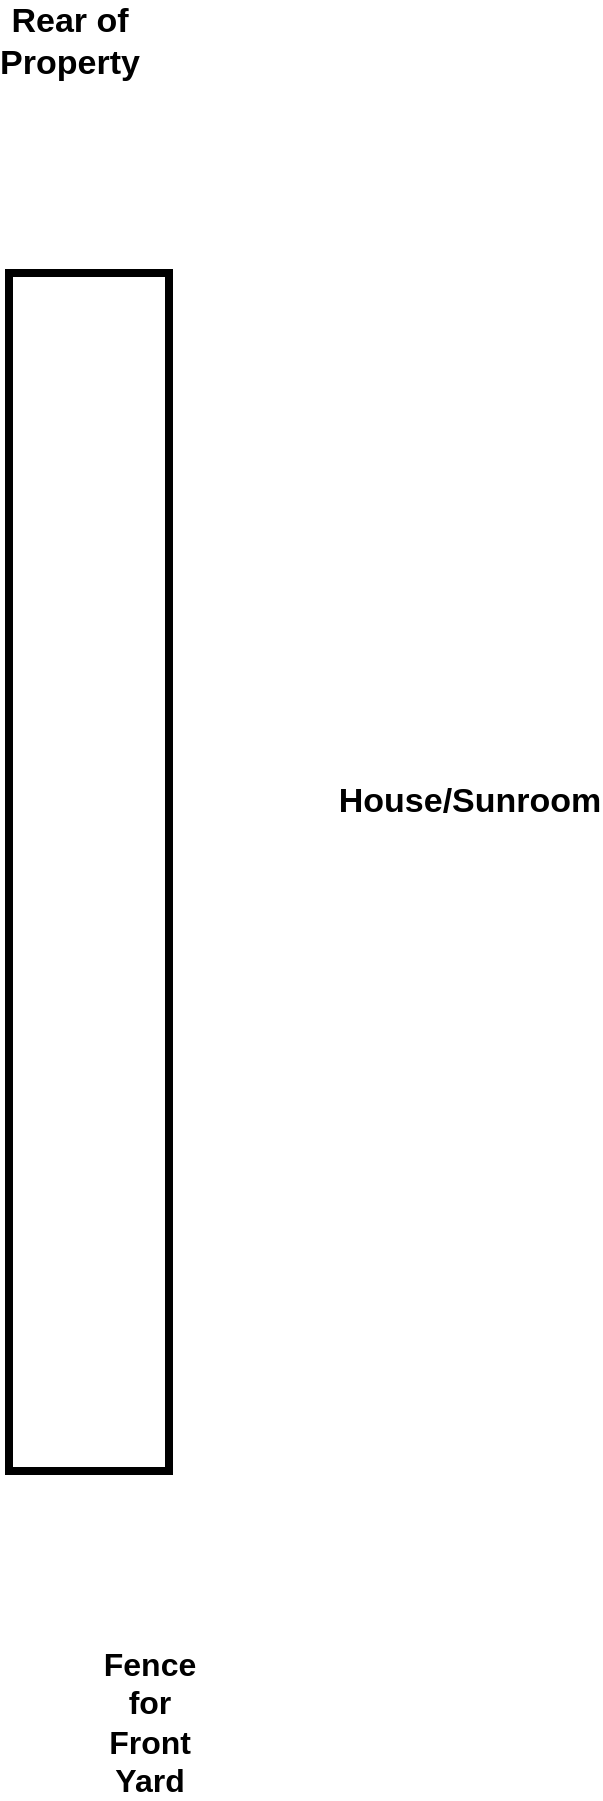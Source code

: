 <mxfile version="21.2.9" type="github">
  <diagram name="Page-1" id="KR2Drv-rmevlS8-3nIJB">
    <mxGraphModel dx="1434" dy="731" grid="1" gridSize="10" guides="1" tooltips="1" connect="1" arrows="1" fold="1" page="1" pageScale="1" pageWidth="850" pageHeight="1100" math="0" shadow="0">
      <root>
        <mxCell id="0" />
        <mxCell id="1" parent="0" />
        <mxCell id="uH36BMfekJLAVwH6wRxy-1" value="" style="rounded=0;whiteSpace=wrap;html=1;rotation=90;strokeWidth=4;perimeterSpacing=0;shadow=0;glass=0;fillColor=none;" parent="1" vertex="1">
          <mxGeometry x="-180" y="500" width="599" height="80" as="geometry" />
        </mxCell>
        <mxCell id="owvMmLqeB7WfYLeQ2Kcy-1" value="&lt;b style=&quot;font-size: 17px;&quot;&gt;Rear of Property&lt;br&gt;&lt;/b&gt;" style="text;html=1;strokeColor=none;fillColor=none;align=center;verticalAlign=middle;whiteSpace=wrap;rounded=0;" vertex="1" parent="1">
          <mxGeometry x="80" y="110" width="60" height="30" as="geometry" />
        </mxCell>
        <mxCell id="owvMmLqeB7WfYLeQ2Kcy-2" value="&lt;font size=&quot;1&quot;&gt;&lt;b style=&quot;font-size: 17px;&quot;&gt;House/Sunroom&lt;/b&gt;&lt;/font&gt;" style="text;html=1;strokeColor=none;fillColor=none;align=center;verticalAlign=middle;whiteSpace=wrap;rounded=0;" vertex="1" parent="1">
          <mxGeometry x="280" y="490" width="60" height="30" as="geometry" />
        </mxCell>
        <mxCell id="owvMmLqeB7WfYLeQ2Kcy-3" value="&lt;font style=&quot;font-size: 16px;&quot;&gt;&lt;b&gt;Fence for Front Yard&lt;/b&gt;&lt;br&gt;&lt;/font&gt;" style="text;html=1;strokeColor=none;fillColor=none;align=center;verticalAlign=middle;whiteSpace=wrap;rounded=0;" vertex="1" parent="1">
          <mxGeometry x="120" y="950" width="60" height="30" as="geometry" />
        </mxCell>
      </root>
    </mxGraphModel>
  </diagram>
</mxfile>
